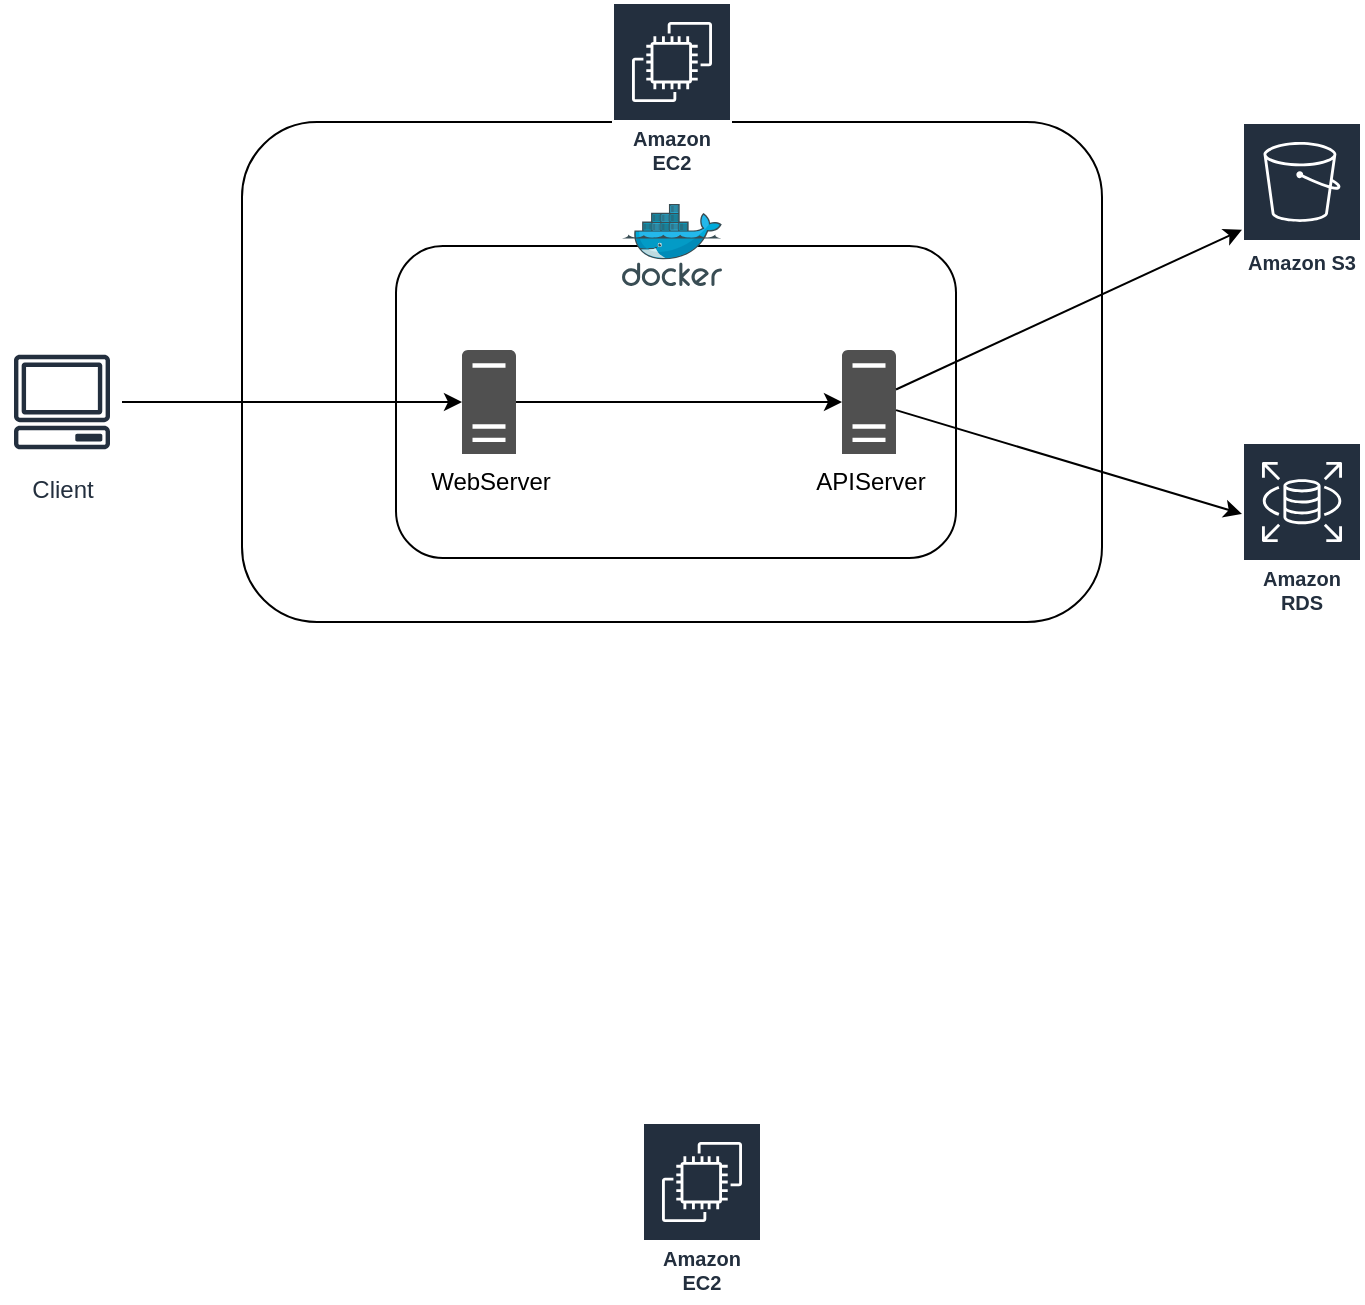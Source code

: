 <mxfile version="20.0.4" type="device"><diagram id="qqMu648lBN4P1tXLykZ3" name="Page-1"><mxGraphModel dx="1016" dy="579" grid="1" gridSize="10" guides="1" tooltips="1" connect="1" arrows="1" fold="1" page="1" pageScale="1" pageWidth="827" pageHeight="1169" math="0" shadow="0"><root><mxCell id="0"/><mxCell id="1" parent="0"/><mxCell id="kYHFxmiUwX63NusrRrYh-8" value="" style="rounded=1;whiteSpace=wrap;html=1;" vertex="1" parent="1"><mxGeometry x="170" y="70" width="430" height="250" as="geometry"/></mxCell><mxCell id="kYHFxmiUwX63NusrRrYh-22" value="" style="rounded=1;whiteSpace=wrap;html=1;" vertex="1" parent="1"><mxGeometry x="247" y="132" width="280" height="156" as="geometry"/></mxCell><mxCell id="kYHFxmiUwX63NusrRrYh-1" value="Amazon S3" style="sketch=0;outlineConnect=0;fontColor=#232F3E;gradientColor=none;strokeColor=#ffffff;fillColor=#232F3E;dashed=0;verticalLabelPosition=middle;verticalAlign=bottom;align=center;html=1;whiteSpace=wrap;fontSize=10;fontStyle=1;spacing=3;shape=mxgraph.aws4.productIcon;prIcon=mxgraph.aws4.s3;" vertex="1" parent="1"><mxGeometry x="670" y="70" width="60" height="80" as="geometry"/></mxCell><mxCell id="kYHFxmiUwX63NusrRrYh-2" value="Client" style="sketch=0;outlineConnect=0;fontColor=#232F3E;gradientColor=none;strokeColor=#232F3E;fillColor=#ffffff;dashed=0;verticalLabelPosition=bottom;verticalAlign=top;align=center;html=1;fontSize=12;fontStyle=0;aspect=fixed;shape=mxgraph.aws4.resourceIcon;resIcon=mxgraph.aws4.client;" vertex="1" parent="1"><mxGeometry x="50" y="180" width="60" height="60" as="geometry"/></mxCell><mxCell id="kYHFxmiUwX63NusrRrYh-3" value="Amazon EC2" style="sketch=0;outlineConnect=0;fontColor=#232F3E;gradientColor=none;strokeColor=#ffffff;fillColor=#232F3E;dashed=0;verticalLabelPosition=middle;verticalAlign=bottom;align=center;html=1;whiteSpace=wrap;fontSize=10;fontStyle=1;spacing=3;shape=mxgraph.aws4.productIcon;prIcon=mxgraph.aws4.ec2;" vertex="1" parent="1"><mxGeometry x="370" y="570" width="60" height="90" as="geometry"/></mxCell><mxCell id="kYHFxmiUwX63NusrRrYh-5" value="Amazon EC2" style="sketch=0;outlineConnect=0;fontColor=#232F3E;gradientColor=none;strokeColor=#ffffff;fillColor=#232F3E;dashed=0;verticalLabelPosition=middle;verticalAlign=bottom;align=center;html=1;whiteSpace=wrap;fontSize=10;fontStyle=1;spacing=3;shape=mxgraph.aws4.productIcon;prIcon=mxgraph.aws4.ec2;" vertex="1" parent="1"><mxGeometry x="355" y="10" width="60" height="90" as="geometry"/></mxCell><mxCell id="kYHFxmiUwX63NusrRrYh-9" value="Amazon RDS" style="sketch=0;outlineConnect=0;fontColor=#232F3E;gradientColor=none;strokeColor=#ffffff;fillColor=#232F3E;dashed=0;verticalLabelPosition=middle;verticalAlign=bottom;align=center;html=1;whiteSpace=wrap;fontSize=10;fontStyle=1;spacing=3;shape=mxgraph.aws4.productIcon;prIcon=mxgraph.aws4.rds;" vertex="1" parent="1"><mxGeometry x="670" y="230" width="60" height="90" as="geometry"/></mxCell><mxCell id="kYHFxmiUwX63NusrRrYh-11" value="" style="sketch=0;aspect=fixed;html=1;points=[];align=center;image;fontSize=12;image=img/lib/mscae/Docker.svg;" vertex="1" parent="1"><mxGeometry x="360" y="111" width="50" height="41" as="geometry"/></mxCell><mxCell id="kYHFxmiUwX63NusrRrYh-15" value="WebServer" style="sketch=0;pointerEvents=1;shadow=0;dashed=0;html=1;strokeColor=none;fillColor=#505050;labelPosition=center;verticalLabelPosition=bottom;verticalAlign=top;outlineConnect=0;align=center;shape=mxgraph.office.servers.server_generic;" vertex="1" parent="1"><mxGeometry x="280" y="184" width="27" height="52" as="geometry"/></mxCell><mxCell id="kYHFxmiUwX63NusrRrYh-16" value="APIServer" style="sketch=0;pointerEvents=1;shadow=0;dashed=0;html=1;strokeColor=none;fillColor=#505050;labelPosition=center;verticalLabelPosition=bottom;verticalAlign=top;outlineConnect=0;align=center;shape=mxgraph.office.servers.server_generic;" vertex="1" parent="1"><mxGeometry x="470" y="184" width="27" height="52" as="geometry"/></mxCell><mxCell id="kYHFxmiUwX63NusrRrYh-18" value="" style="endArrow=classic;html=1;rounded=0;" edge="1" parent="1" source="kYHFxmiUwX63NusrRrYh-2" target="kYHFxmiUwX63NusrRrYh-15"><mxGeometry width="50" height="50" relative="1" as="geometry"><mxPoint x="257" y="220" as="sourcePoint"/><mxPoint x="307" y="170" as="targetPoint"/></mxGeometry></mxCell><mxCell id="kYHFxmiUwX63NusrRrYh-19" value="" style="endArrow=classic;html=1;rounded=0;" edge="1" parent="1" source="kYHFxmiUwX63NusrRrYh-15" target="kYHFxmiUwX63NusrRrYh-16"><mxGeometry width="50" height="50" relative="1" as="geometry"><mxPoint x="120" y="220" as="sourcePoint"/><mxPoint x="290" y="220" as="targetPoint"/></mxGeometry></mxCell><mxCell id="kYHFxmiUwX63NusrRrYh-20" value="" style="endArrow=classic;html=1;rounded=0;" edge="1" parent="1" source="kYHFxmiUwX63NusrRrYh-16" target="kYHFxmiUwX63NusrRrYh-1"><mxGeometry width="50" height="50" relative="1" as="geometry"><mxPoint x="317" y="220" as="sourcePoint"/><mxPoint x="480" y="220" as="targetPoint"/></mxGeometry></mxCell><mxCell id="kYHFxmiUwX63NusrRrYh-21" value="" style="endArrow=classic;html=1;rounded=0;" edge="1" parent="1" source="kYHFxmiUwX63NusrRrYh-16" target="kYHFxmiUwX63NusrRrYh-9"><mxGeometry width="50" height="50" relative="1" as="geometry"><mxPoint x="327" y="230" as="sourcePoint"/><mxPoint x="680" y="128.616" as="targetPoint"/></mxGeometry></mxCell></root></mxGraphModel></diagram></mxfile>